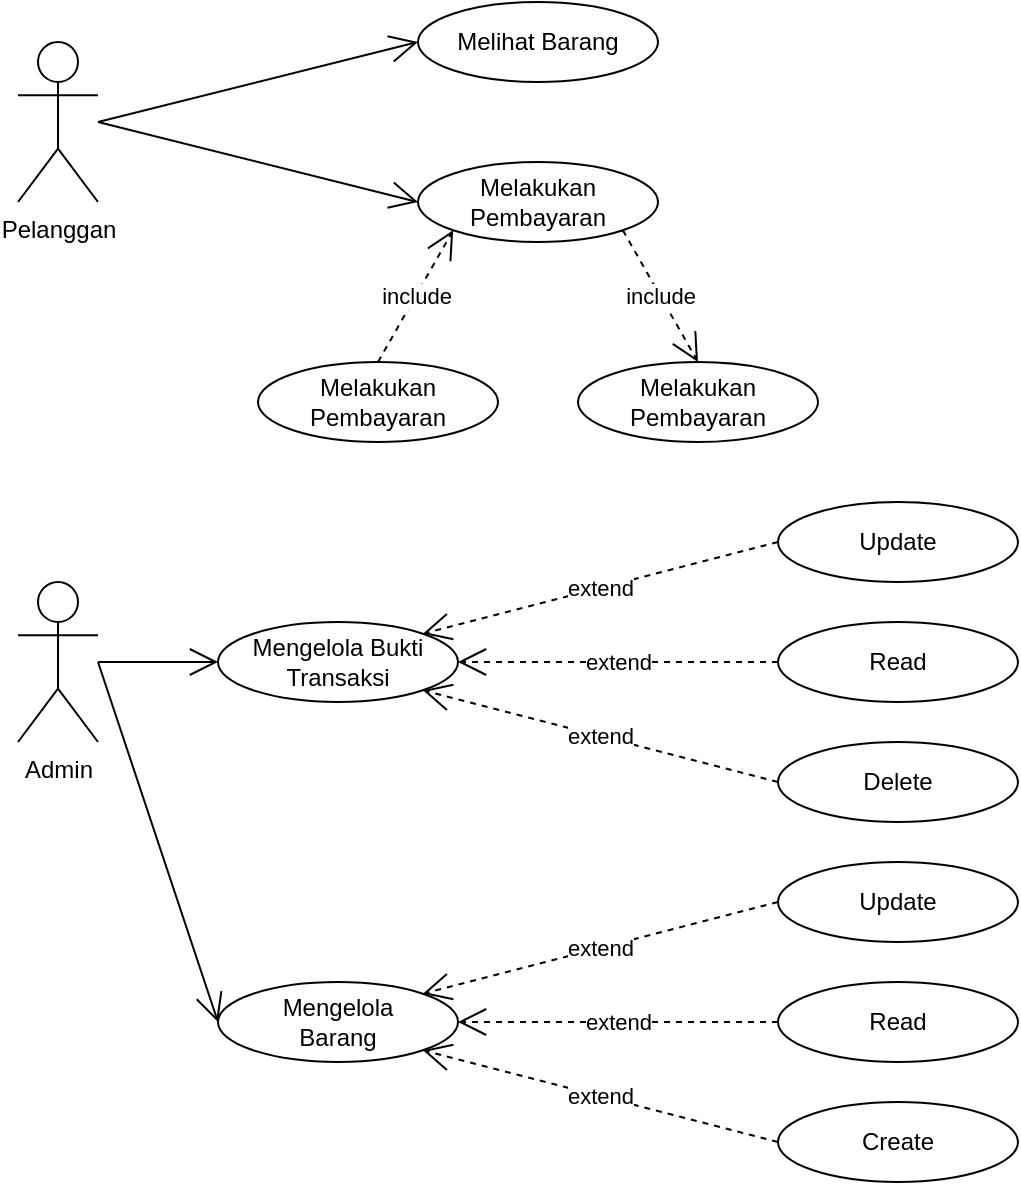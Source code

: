 <mxfile version="10.7.5" type="github"><diagram id="U7qLZPwcS9N2V8d5m09A" name="Page-1"><mxGraphModel dx="840" dy="463" grid="1" gridSize="5" guides="1" tooltips="1" connect="1" arrows="1" fold="1" page="0" pageScale="1" pageWidth="1169" pageHeight="827" math="0" shadow="0"><root><mxCell id="0"/><mxCell id="1" parent="0"/><mxCell id="VcFjDb3AW3nnCSWS2Ruk-1" value="Pelanggan" style="shape=umlActor;verticalLabelPosition=bottom;labelBackgroundColor=#ffffff;verticalAlign=top;html=1;" parent="1" vertex="1"><mxGeometry x="40" y="40" width="40" height="80" as="geometry"/></mxCell><mxCell id="VcFjDb3AW3nnCSWS2Ruk-2" value="Melihat Barang" style="ellipse;whiteSpace=wrap;html=1;" parent="1" vertex="1"><mxGeometry x="240" y="20" width="120" height="40" as="geometry"/></mxCell><mxCell id="zVsuT0MdhMp-qONfjpS_-2" value="Melakukan Pembayaran" style="ellipse;whiteSpace=wrap;html=1;" vertex="1" parent="1"><mxGeometry x="240" y="100" width="120" height="40" as="geometry"/></mxCell><mxCell id="zVsuT0MdhMp-qONfjpS_-5" value="Melakukan Pembayaran" style="ellipse;whiteSpace=wrap;html=1;" vertex="1" parent="1"><mxGeometry x="320" y="200" width="120" height="40" as="geometry"/></mxCell><mxCell id="zVsuT0MdhMp-qONfjpS_-7" value="include" style="endArrow=open;endSize=12;dashed=1;html=1;exitX=1;exitY=1;exitDx=0;exitDy=0;entryX=0.5;entryY=0;entryDx=0;entryDy=0;" edge="1" parent="1" source="zVsuT0MdhMp-qONfjpS_-2" target="zVsuT0MdhMp-qONfjpS_-5"><mxGeometry width="160" relative="1" as="geometry"><mxPoint x="95" y="215" as="sourcePoint"/><mxPoint x="255" y="215" as="targetPoint"/></mxGeometry></mxCell><mxCell id="zVsuT0MdhMp-qONfjpS_-8" value="" style="endArrow=open;endFill=1;endSize=12;html=1;entryX=0;entryY=0.5;entryDx=0;entryDy=0;" edge="1" parent="1" target="VcFjDb3AW3nnCSWS2Ruk-2"><mxGeometry width="160" relative="1" as="geometry"><mxPoint x="80" y="80" as="sourcePoint"/><mxPoint x="190" y="290" as="targetPoint"/></mxGeometry></mxCell><mxCell id="zVsuT0MdhMp-qONfjpS_-9" value="" style="endArrow=open;endFill=1;endSize=12;html=1;entryX=0;entryY=0.5;entryDx=0;entryDy=0;" edge="1" parent="1" target="zVsuT0MdhMp-qONfjpS_-2"><mxGeometry width="160" relative="1" as="geometry"><mxPoint x="80" y="80" as="sourcePoint"/><mxPoint x="190" y="290" as="targetPoint"/></mxGeometry></mxCell><mxCell id="zVsuT0MdhMp-qONfjpS_-10" value="Melakukan Pembayaran" style="ellipse;whiteSpace=wrap;html=1;" vertex="1" parent="1"><mxGeometry x="160" y="200" width="120" height="40" as="geometry"/></mxCell><mxCell id="zVsuT0MdhMp-qONfjpS_-11" value="include" style="endArrow=open;endSize=12;dashed=1;html=1;exitX=0.5;exitY=0;exitDx=0;exitDy=0;entryX=0;entryY=1;entryDx=0;entryDy=0;" edge="1" parent="1" source="zVsuT0MdhMp-qONfjpS_-10" target="zVsuT0MdhMp-qONfjpS_-2"><mxGeometry width="160" relative="1" as="geometry"><mxPoint x="305" y="145" as="sourcePoint"/><mxPoint x="165" y="160" as="targetPoint"/></mxGeometry></mxCell><mxCell id="zVsuT0MdhMp-qONfjpS_-12" value="Admin" style="shape=umlActor;verticalLabelPosition=bottom;labelBackgroundColor=#ffffff;verticalAlign=top;html=1;" vertex="1" parent="1"><mxGeometry x="40" y="310" width="40" height="80" as="geometry"/></mxCell><mxCell id="zVsuT0MdhMp-qONfjpS_-13" value="Mengelola Bukti Transaksi" style="ellipse;whiteSpace=wrap;html=1;" vertex="1" parent="1"><mxGeometry x="140" y="330" width="120" height="40" as="geometry"/></mxCell><mxCell id="zVsuT0MdhMp-qONfjpS_-14" value="" style="endArrow=open;endFill=1;endSize=12;html=1;entryX=0;entryY=0.5;entryDx=0;entryDy=0;" edge="1" parent="1" target="zVsuT0MdhMp-qONfjpS_-13"><mxGeometry width="160" relative="1" as="geometry"><mxPoint x="80" y="350" as="sourcePoint"/><mxPoint x="255" y="425" as="targetPoint"/></mxGeometry></mxCell><mxCell id="zVsuT0MdhMp-qONfjpS_-15" value="&lt;div&gt;Delete&lt;/div&gt;" style="ellipse;whiteSpace=wrap;html=1;" vertex="1" parent="1"><mxGeometry x="420" y="390" width="120" height="40" as="geometry"/></mxCell><mxCell id="zVsuT0MdhMp-qONfjpS_-16" value="Read" style="ellipse;whiteSpace=wrap;html=1;" vertex="1" parent="1"><mxGeometry x="420" y="330" width="120" height="40" as="geometry"/></mxCell><mxCell id="zVsuT0MdhMp-qONfjpS_-17" value="Update" style="ellipse;whiteSpace=wrap;html=1;" vertex="1" parent="1"><mxGeometry x="420" y="270" width="120" height="40" as="geometry"/></mxCell><mxCell id="zVsuT0MdhMp-qONfjpS_-19" value="extend" style="endArrow=open;endSize=12;dashed=1;html=1;exitX=0;exitY=0.5;exitDx=0;exitDy=0;entryX=1;entryY=0;entryDx=0;entryDy=0;" edge="1" parent="1" source="zVsuT0MdhMp-qONfjpS_-17" target="zVsuT0MdhMp-qONfjpS_-13"><mxGeometry width="160" relative="1" as="geometry"><mxPoint x="105" y="326" as="sourcePoint"/><mxPoint x="200" y="290" as="targetPoint"/></mxGeometry></mxCell><mxCell id="zVsuT0MdhMp-qONfjpS_-20" value="extend" style="endArrow=open;endSize=12;dashed=1;html=1;exitX=0;exitY=0.5;exitDx=0;exitDy=0;entryX=1;entryY=0.5;entryDx=0;entryDy=0;" edge="1" parent="1" source="zVsuT0MdhMp-qONfjpS_-16" target="zVsuT0MdhMp-qONfjpS_-13"><mxGeometry width="160" relative="1" as="geometry"><mxPoint x="285" y="435" as="sourcePoint"/><mxPoint x="165" y="435" as="targetPoint"/></mxGeometry></mxCell><mxCell id="zVsuT0MdhMp-qONfjpS_-21" value="extend" style="endArrow=open;endSize=12;dashed=1;html=1;exitX=0;exitY=0.5;exitDx=0;exitDy=0;entryX=1;entryY=1;entryDx=0;entryDy=0;" edge="1" parent="1" source="zVsuT0MdhMp-qONfjpS_-15" target="zVsuT0MdhMp-qONfjpS_-13"><mxGeometry width="160" relative="1" as="geometry"><mxPoint x="325" y="295" as="sourcePoint"/><mxPoint x="265" y="355" as="targetPoint"/></mxGeometry></mxCell><mxCell id="zVsuT0MdhMp-qONfjpS_-22" value="Mengelola&lt;br&gt;Barang" style="ellipse;whiteSpace=wrap;html=1;" vertex="1" parent="1"><mxGeometry x="140" y="510" width="120" height="40" as="geometry"/></mxCell><mxCell id="zVsuT0MdhMp-qONfjpS_-23" value="Create" style="ellipse;whiteSpace=wrap;html=1;" vertex="1" parent="1"><mxGeometry x="420" y="570" width="120" height="40" as="geometry"/></mxCell><mxCell id="zVsuT0MdhMp-qONfjpS_-24" value="Read" style="ellipse;whiteSpace=wrap;html=1;" vertex="1" parent="1"><mxGeometry x="420" y="510" width="120" height="40" as="geometry"/></mxCell><mxCell id="zVsuT0MdhMp-qONfjpS_-25" value="Update" style="ellipse;whiteSpace=wrap;html=1;" vertex="1" parent="1"><mxGeometry x="420" y="450" width="120" height="40" as="geometry"/></mxCell><mxCell id="zVsuT0MdhMp-qONfjpS_-26" value="extend" style="endArrow=open;endSize=12;dashed=1;html=1;exitX=0;exitY=0.5;exitDx=0;exitDy=0;entryX=1;entryY=0;entryDx=0;entryDy=0;" edge="1" parent="1" source="zVsuT0MdhMp-qONfjpS_-25" target="zVsuT0MdhMp-qONfjpS_-22"><mxGeometry width="160" relative="1" as="geometry"><mxPoint x="105" y="506" as="sourcePoint"/><mxPoint x="200" y="470" as="targetPoint"/></mxGeometry></mxCell><mxCell id="zVsuT0MdhMp-qONfjpS_-27" value="extend" style="endArrow=open;endSize=12;dashed=1;html=1;exitX=0;exitY=0.5;exitDx=0;exitDy=0;entryX=1;entryY=0.5;entryDx=0;entryDy=0;" edge="1" parent="1" source="zVsuT0MdhMp-qONfjpS_-24" target="zVsuT0MdhMp-qONfjpS_-22"><mxGeometry width="160" relative="1" as="geometry"><mxPoint x="285" y="615" as="sourcePoint"/><mxPoint x="165" y="615" as="targetPoint"/></mxGeometry></mxCell><mxCell id="zVsuT0MdhMp-qONfjpS_-28" value="extend" style="endArrow=open;endSize=12;dashed=1;html=1;exitX=0;exitY=0.5;exitDx=0;exitDy=0;entryX=1;entryY=1;entryDx=0;entryDy=0;" edge="1" parent="1" source="zVsuT0MdhMp-qONfjpS_-23" target="zVsuT0MdhMp-qONfjpS_-22"><mxGeometry width="160" relative="1" as="geometry"><mxPoint x="325" y="475" as="sourcePoint"/><mxPoint x="265" y="535" as="targetPoint"/></mxGeometry></mxCell><mxCell id="zVsuT0MdhMp-qONfjpS_-29" value="" style="endArrow=open;endFill=1;endSize=12;html=1;entryX=0;entryY=0.5;entryDx=0;entryDy=0;" edge="1" parent="1" target="zVsuT0MdhMp-qONfjpS_-22"><mxGeometry width="160" relative="1" as="geometry"><mxPoint x="80" y="350" as="sourcePoint"/><mxPoint x="190" y="620" as="targetPoint"/></mxGeometry></mxCell></root></mxGraphModel></diagram></mxfile>